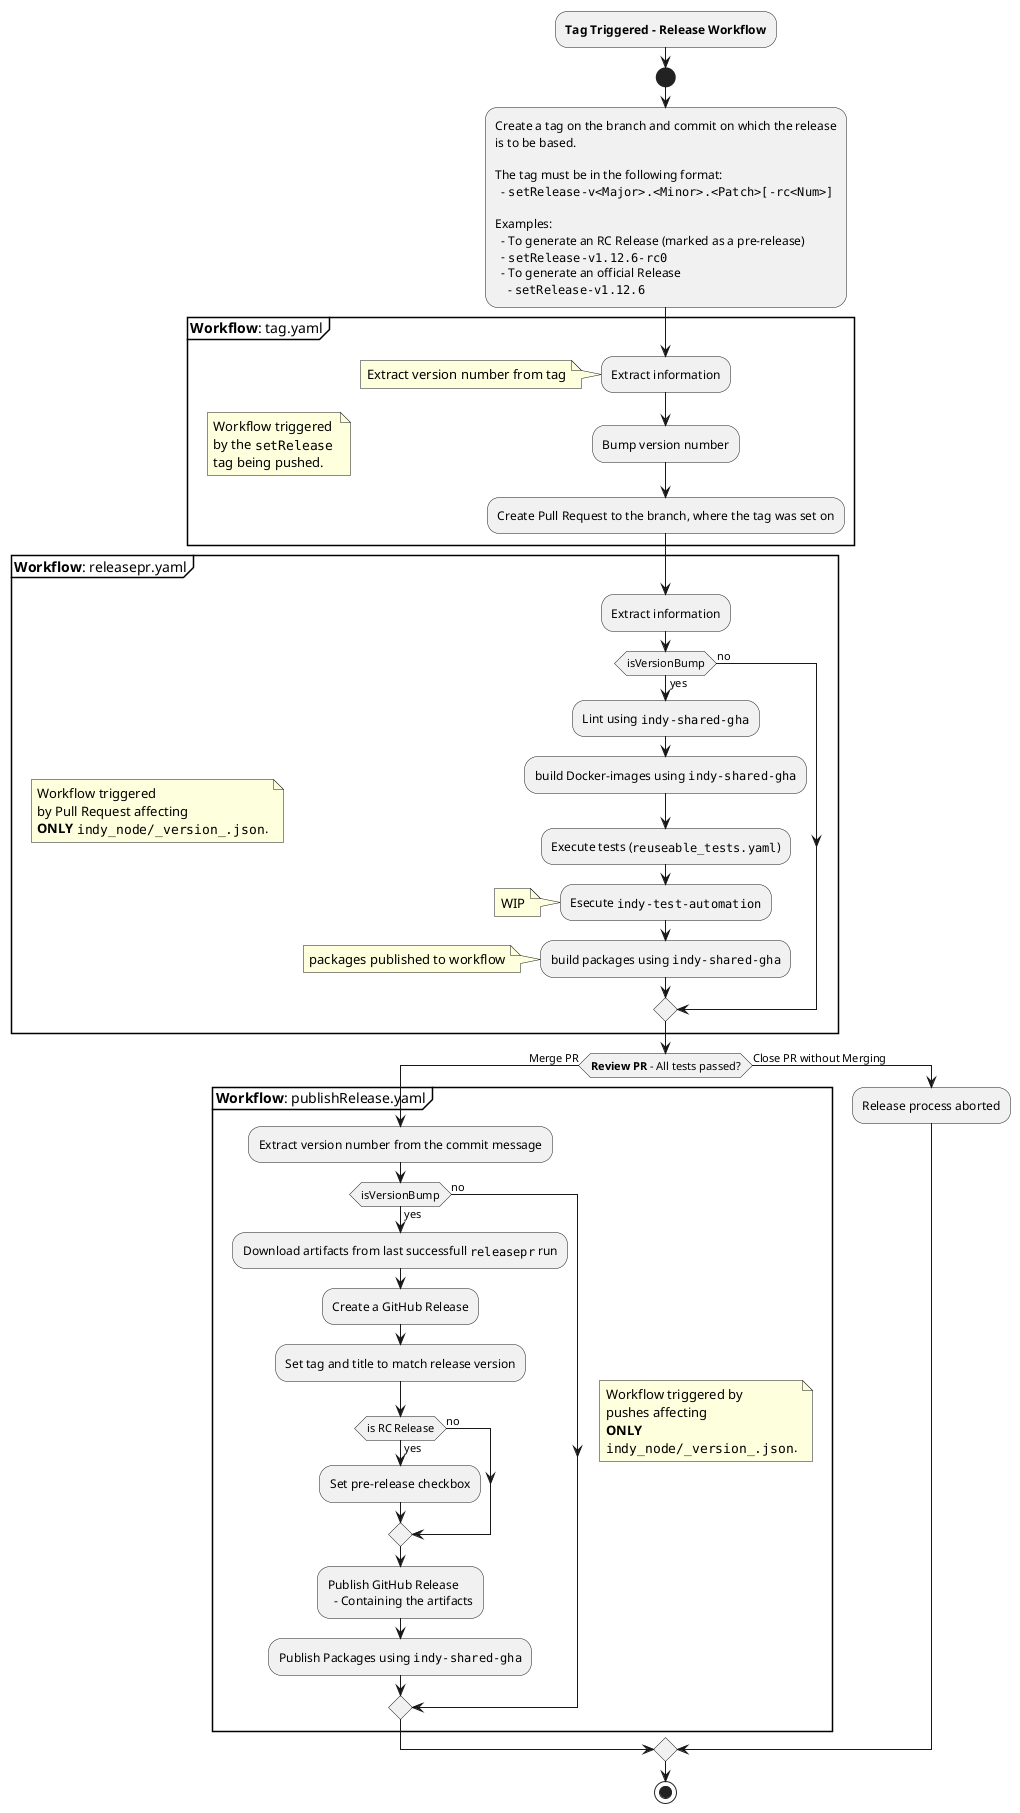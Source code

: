 @startuml

:**Tag Triggered - Release Workflow**;
start

:Create a tag on the branch and commit on which the release 
is to be based. 

The tag must be in the following format:
  - ""setRelease-v<Major>.<Minor>.<Patch>[-rc<Num>]""

Examples:
  - To generate an RC Release (marked as a pre-release)
  - ""setRelease-v1.12.6-rc0""
  - To generate an official Release
    - ""setRelease-v1.12.6"";

partition "**Workflow**: tag.yaml" {
  floating note left
    Workflow triggered 
    by the ""setRelease""
    tag being pushed.
  end note

  :Extract information;
  note left:Extract version number from tag
  :Bump version number;
  :Create Pull Request to the branch, where the tag was set on;
}

partition "**Workflow**: releasepr.yaml" {
  floating note left
    Workflow triggered 
    by Pull Request affecting
    **ONLY** ""indy_node/_version_.json"".
  end note

  :Extract information;
  if (isVersionBump) then (yes)
    :Lint using ""indy-shared-gha"";
    :build Docker-images using ""indy-shared-gha"";
    :Execute tests (""reuseable_tests.yaml"");
    :Esecute ""indy-test-automation"";
    note left: WIP
    :build packages using ""indy-shared-gha"";
    note left: packages published to workflow
  else (no)  
  endif
}

if (**Review PR** - All tests passed?) then (Merge PR)
  partition "**Workflow**: publishRelease.yaml" {
    floating note right
      Workflow triggered by
      pushes affecting
      **ONLY** 
      ""indy_node/_version_.json"".
    end note

    :Extract version number from the commit message;
    if (isVersionBump) then (yes)
      :Download artifacts from last successfull ""releasepr"" run;
      :Create a GitHub Release;
      :Set tag and title to match release version;

      if (is RC Release) then (yes)
        :Set pre-release checkbox;
      else (no)
      endif
      :Publish GitHub Release
        - Containing the artifacts;
      :Publish Packages using ""indy-shared-gha"";
    else (no)  
    endif
  }
else (Close PR without Merging)
  :Release process aborted;
endif

stop
@enduml
